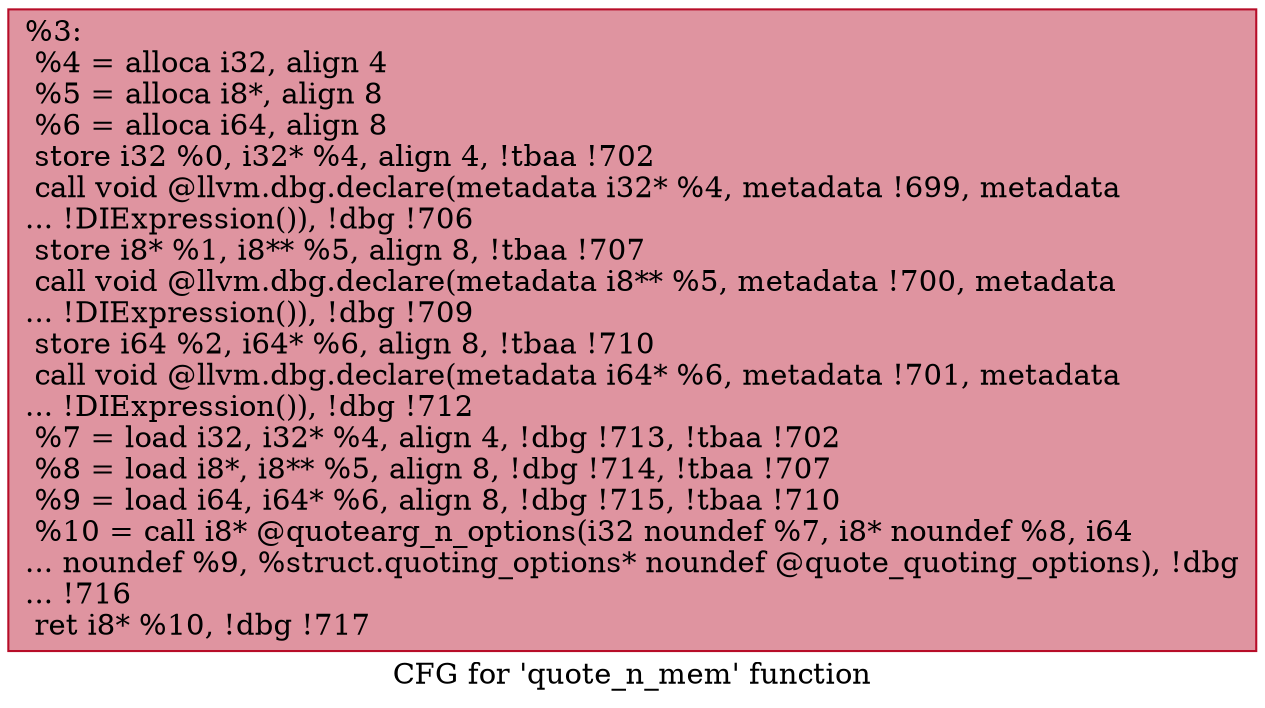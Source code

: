 digraph "CFG for 'quote_n_mem' function" {
	label="CFG for 'quote_n_mem' function";

	Node0x19632a0 [shape=record,color="#b70d28ff", style=filled, fillcolor="#b70d2870",label="{%3:\l  %4 = alloca i32, align 4\l  %5 = alloca i8*, align 8\l  %6 = alloca i64, align 8\l  store i32 %0, i32* %4, align 4, !tbaa !702\l  call void @llvm.dbg.declare(metadata i32* %4, metadata !699, metadata\l... !DIExpression()), !dbg !706\l  store i8* %1, i8** %5, align 8, !tbaa !707\l  call void @llvm.dbg.declare(metadata i8** %5, metadata !700, metadata\l... !DIExpression()), !dbg !709\l  store i64 %2, i64* %6, align 8, !tbaa !710\l  call void @llvm.dbg.declare(metadata i64* %6, metadata !701, metadata\l... !DIExpression()), !dbg !712\l  %7 = load i32, i32* %4, align 4, !dbg !713, !tbaa !702\l  %8 = load i8*, i8** %5, align 8, !dbg !714, !tbaa !707\l  %9 = load i64, i64* %6, align 8, !dbg !715, !tbaa !710\l  %10 = call i8* @quotearg_n_options(i32 noundef %7, i8* noundef %8, i64\l... noundef %9, %struct.quoting_options* noundef @quote_quoting_options), !dbg\l... !716\l  ret i8* %10, !dbg !717\l}"];
}
